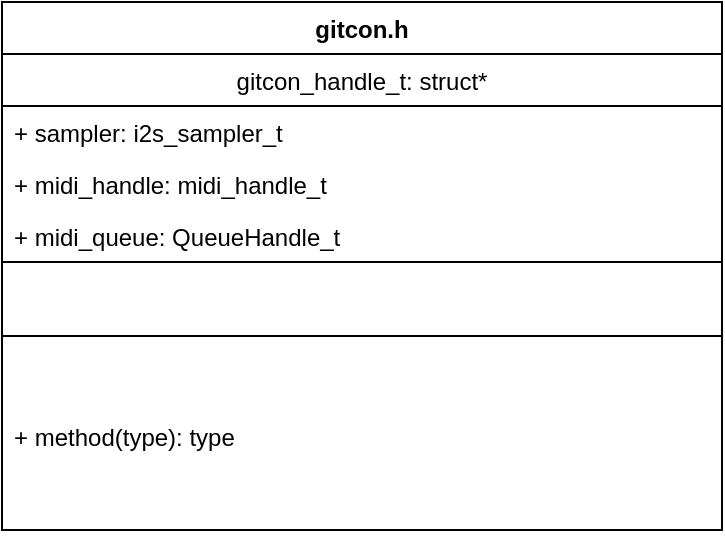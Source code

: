 <mxfile version="20.8.10" type="device"><diagram id="C5RBs43oDa-KdzZeNtuy" name="Page-1"><mxGraphModel dx="677" dy="401" grid="1" gridSize="10" guides="1" tooltips="1" connect="1" arrows="1" fold="1" page="1" pageScale="1" pageWidth="827" pageHeight="1169" math="0" shadow="0"><root><mxCell id="WIyWlLk6GJQsqaUBKTNV-0"/><mxCell id="WIyWlLk6GJQsqaUBKTNV-1" parent="WIyWlLk6GJQsqaUBKTNV-0"/><mxCell id="MpQF8HATD3lKGOXZfI80-11" value="gitcon.h" style="swimlane;fontStyle=1;align=center;verticalAlign=top;childLayout=stackLayout;horizontal=1;startSize=26;horizontalStack=0;resizeParent=1;resizeParentMax=0;resizeLast=0;collapsible=1;marginBottom=0;" vertex="1" parent="WIyWlLk6GJQsqaUBKTNV-1"><mxGeometry x="330" y="190" width="360" height="264" as="geometry"/></mxCell><mxCell id="MpQF8HATD3lKGOXZfI80-19" value="gitcon_handle_t: struct*" style="swimlane;fontStyle=0;childLayout=stackLayout;horizontal=1;startSize=26;fillColor=none;horizontalStack=0;resizeParent=1;resizeParentMax=0;resizeLast=0;collapsible=1;marginBottom=0;" vertex="1" parent="MpQF8HATD3lKGOXZfI80-11"><mxGeometry y="26" width="360" height="104" as="geometry"/></mxCell><mxCell id="MpQF8HATD3lKGOXZfI80-20" value="+ sampler: i2s_sampler_t" style="text;strokeColor=none;fillColor=none;align=left;verticalAlign=top;spacingLeft=4;spacingRight=4;overflow=hidden;rotatable=0;points=[[0,0.5],[1,0.5]];portConstraint=eastwest;" vertex="1" parent="MpQF8HATD3lKGOXZfI80-19"><mxGeometry y="26" width="360" height="26" as="geometry"/></mxCell><mxCell id="MpQF8HATD3lKGOXZfI80-21" value="+ midi_handle: midi_handle_t" style="text;strokeColor=none;fillColor=none;align=left;verticalAlign=top;spacingLeft=4;spacingRight=4;overflow=hidden;rotatable=0;points=[[0,0.5],[1,0.5]];portConstraint=eastwest;" vertex="1" parent="MpQF8HATD3lKGOXZfI80-19"><mxGeometry y="52" width="360" height="26" as="geometry"/></mxCell><mxCell id="MpQF8HATD3lKGOXZfI80-22" value="+ midi_queue: QueueHandle_t" style="text;strokeColor=none;fillColor=none;align=left;verticalAlign=top;spacingLeft=4;spacingRight=4;overflow=hidden;rotatable=0;points=[[0,0.5],[1,0.5]];portConstraint=eastwest;" vertex="1" parent="MpQF8HATD3lKGOXZfI80-19"><mxGeometry y="78" width="360" height="26" as="geometry"/></mxCell><mxCell id="MpQF8HATD3lKGOXZfI80-13" value="" style="line;strokeWidth=1;fillColor=none;align=left;verticalAlign=middle;spacingTop=-1;spacingLeft=3;spacingRight=3;rotatable=0;labelPosition=right;points=[];portConstraint=eastwest;strokeColor=inherit;" vertex="1" parent="MpQF8HATD3lKGOXZfI80-11"><mxGeometry y="130" width="360" height="74" as="geometry"/></mxCell><mxCell id="MpQF8HATD3lKGOXZfI80-14" value="+ method(type): type" style="text;strokeColor=none;fillColor=none;align=left;verticalAlign=top;spacingLeft=4;spacingRight=4;overflow=hidden;rotatable=0;points=[[0,0.5],[1,0.5]];portConstraint=eastwest;" vertex="1" parent="MpQF8HATD3lKGOXZfI80-11"><mxGeometry y="204" width="360" height="60" as="geometry"/></mxCell></root></mxGraphModel></diagram></mxfile>